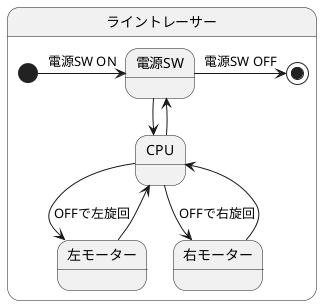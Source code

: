 @startuml ライントレーサー
' left to right direction
state ライントレーサー {
電源SW -down-> CPU
電源SW <-up- CPU
'予約と確認 -up-> 電源SW
CPU -down-> 左モーター :OFFで左旋回
CPU -down-> 右モーター :OFFで右旋回
左モーター -up-> CPU 
右モーター -up-> CPU 
    [*] -> 電源SW :電源SW ON
    電源SW -> [*] :電源SW OFF
}
@enduml